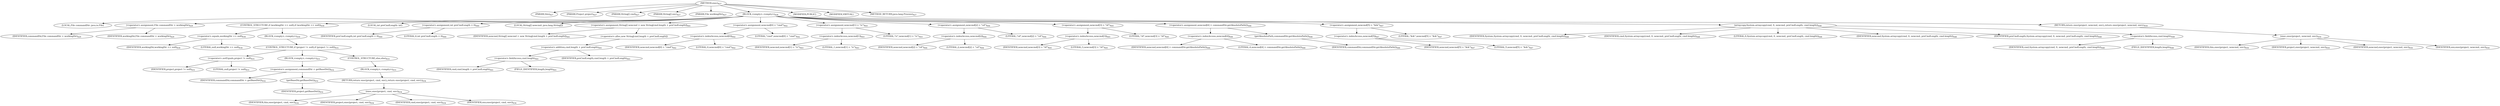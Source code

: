 digraph "exec" {  
"1306" [label = <(METHOD,exec)<SUB>627</SUB>> ]
"101" [label = <(PARAM,this)<SUB>627</SUB>> ]
"1307" [label = <(PARAM,Project project)<SUB>627</SUB>> ]
"1308" [label = <(PARAM,String[] cmd)<SUB>627</SUB>> ]
"1309" [label = <(PARAM,String[] env)<SUB>627</SUB>> ]
"1310" [label = <(PARAM,File workingDir)<SUB>627</SUB>> ]
"1311" [label = <(BLOCK,&lt;empty&gt;,&lt;empty&gt;)<SUB>628</SUB>> ]
"1312" [label = <(LOCAL,File commandDir: java.io.File)> ]
"1313" [label = <(&lt;operator&gt;.assignment,File commandDir = workingDir)<SUB>629</SUB>> ]
"1314" [label = <(IDENTIFIER,commandDir,File commandDir = workingDir)<SUB>629</SUB>> ]
"1315" [label = <(IDENTIFIER,workingDir,File commandDir = workingDir)<SUB>629</SUB>> ]
"1316" [label = <(CONTROL_STRUCTURE,if (workingDir == null),if (workingDir == null))<SUB>630</SUB>> ]
"1317" [label = <(&lt;operator&gt;.equals,workingDir == null)<SUB>630</SUB>> ]
"1318" [label = <(IDENTIFIER,workingDir,workingDir == null)<SUB>630</SUB>> ]
"1319" [label = <(LITERAL,null,workingDir == null)<SUB>630</SUB>> ]
"1320" [label = <(BLOCK,&lt;empty&gt;,&lt;empty&gt;)<SUB>630</SUB>> ]
"1321" [label = <(CONTROL_STRUCTURE,if (project != null),if (project != null))<SUB>631</SUB>> ]
"1322" [label = <(&lt;operator&gt;.notEquals,project != null)<SUB>631</SUB>> ]
"1323" [label = <(IDENTIFIER,project,project != null)<SUB>631</SUB>> ]
"1324" [label = <(LITERAL,null,project != null)<SUB>631</SUB>> ]
"1325" [label = <(BLOCK,&lt;empty&gt;,&lt;empty&gt;)<SUB>631</SUB>> ]
"1326" [label = <(&lt;operator&gt;.assignment,commandDir = getBaseDir())<SUB>632</SUB>> ]
"1327" [label = <(IDENTIFIER,commandDir,commandDir = getBaseDir())<SUB>632</SUB>> ]
"1328" [label = <(getBaseDir,getBaseDir())<SUB>632</SUB>> ]
"1329" [label = <(IDENTIFIER,project,getBaseDir())<SUB>632</SUB>> ]
"1330" [label = <(CONTROL_STRUCTURE,else,else)<SUB>633</SUB>> ]
"1331" [label = <(BLOCK,&lt;empty&gt;,&lt;empty&gt;)<SUB>633</SUB>> ]
"1332" [label = <(RETURN,return exec(project, cmd, env);,return exec(project, cmd, env);)<SUB>634</SUB>> ]
"1333" [label = <(exec,exec(project, cmd, env))<SUB>634</SUB>> ]
"100" [label = <(IDENTIFIER,this,exec(project, cmd, env))<SUB>634</SUB>> ]
"1334" [label = <(IDENTIFIER,project,exec(project, cmd, env))<SUB>634</SUB>> ]
"1335" [label = <(IDENTIFIER,cmd,exec(project, cmd, env))<SUB>634</SUB>> ]
"1336" [label = <(IDENTIFIER,env,exec(project, cmd, env))<SUB>634</SUB>> ]
"1337" [label = <(LOCAL,int preCmdLength: int)> ]
"1338" [label = <(&lt;operator&gt;.assignment,int preCmdLength = 6)<SUB>640</SUB>> ]
"1339" [label = <(IDENTIFIER,preCmdLength,int preCmdLength = 6)<SUB>640</SUB>> ]
"1340" [label = <(LITERAL,6,int preCmdLength = 6)<SUB>640</SUB>> ]
"1341" [label = <(LOCAL,String[] newcmd: java.lang.String[])> ]
"1342" [label = <(&lt;operator&gt;.assignment,String[] newcmd = new String[cmd.length + preCmdLength])<SUB>641</SUB>> ]
"1343" [label = <(IDENTIFIER,newcmd,String[] newcmd = new String[cmd.length + preCmdLength])<SUB>641</SUB>> ]
"1344" [label = <(&lt;operator&gt;.alloc,new String[cmd.length + preCmdLength])> ]
"1345" [label = <(&lt;operator&gt;.addition,cmd.length + preCmdLength)<SUB>641</SUB>> ]
"1346" [label = <(&lt;operator&gt;.fieldAccess,cmd.length)<SUB>641</SUB>> ]
"1347" [label = <(IDENTIFIER,cmd,cmd.length + preCmdLength)<SUB>641</SUB>> ]
"1348" [label = <(FIELD_IDENTIFIER,length,length)<SUB>641</SUB>> ]
"1349" [label = <(IDENTIFIER,preCmdLength,cmd.length + preCmdLength)<SUB>641</SUB>> ]
"1350" [label = <(&lt;operator&gt;.assignment,newcmd[0] = &quot;cmd&quot;)<SUB>642</SUB>> ]
"1351" [label = <(&lt;operator&gt;.indexAccess,newcmd[0])<SUB>642</SUB>> ]
"1352" [label = <(IDENTIFIER,newcmd,newcmd[0] = &quot;cmd&quot;)<SUB>642</SUB>> ]
"1353" [label = <(LITERAL,0,newcmd[0] = &quot;cmd&quot;)<SUB>642</SUB>> ]
"1354" [label = <(LITERAL,&quot;cmd&quot;,newcmd[0] = &quot;cmd&quot;)<SUB>642</SUB>> ]
"1355" [label = <(&lt;operator&gt;.assignment,newcmd[1] = &quot;/c&quot;)<SUB>643</SUB>> ]
"1356" [label = <(&lt;operator&gt;.indexAccess,newcmd[1])<SUB>643</SUB>> ]
"1357" [label = <(IDENTIFIER,newcmd,newcmd[1] = &quot;/c&quot;)<SUB>643</SUB>> ]
"1358" [label = <(LITERAL,1,newcmd[1] = &quot;/c&quot;)<SUB>643</SUB>> ]
"1359" [label = <(LITERAL,&quot;/c&quot;,newcmd[1] = &quot;/c&quot;)<SUB>643</SUB>> ]
"1360" [label = <(&lt;operator&gt;.assignment,newcmd[2] = &quot;cd&quot;)<SUB>644</SUB>> ]
"1361" [label = <(&lt;operator&gt;.indexAccess,newcmd[2])<SUB>644</SUB>> ]
"1362" [label = <(IDENTIFIER,newcmd,newcmd[2] = &quot;cd&quot;)<SUB>644</SUB>> ]
"1363" [label = <(LITERAL,2,newcmd[2] = &quot;cd&quot;)<SUB>644</SUB>> ]
"1364" [label = <(LITERAL,&quot;cd&quot;,newcmd[2] = &quot;cd&quot;)<SUB>644</SUB>> ]
"1365" [label = <(&lt;operator&gt;.assignment,newcmd[3] = &quot;/d&quot;)<SUB>645</SUB>> ]
"1366" [label = <(&lt;operator&gt;.indexAccess,newcmd[3])<SUB>645</SUB>> ]
"1367" [label = <(IDENTIFIER,newcmd,newcmd[3] = &quot;/d&quot;)<SUB>645</SUB>> ]
"1368" [label = <(LITERAL,3,newcmd[3] = &quot;/d&quot;)<SUB>645</SUB>> ]
"1369" [label = <(LITERAL,&quot;/d&quot;,newcmd[3] = &quot;/d&quot;)<SUB>645</SUB>> ]
"1370" [label = <(&lt;operator&gt;.assignment,newcmd[4] = commandDir.getAbsolutePath())<SUB>646</SUB>> ]
"1371" [label = <(&lt;operator&gt;.indexAccess,newcmd[4])<SUB>646</SUB>> ]
"1372" [label = <(IDENTIFIER,newcmd,newcmd[4] = commandDir.getAbsolutePath())<SUB>646</SUB>> ]
"1373" [label = <(LITERAL,4,newcmd[4] = commandDir.getAbsolutePath())<SUB>646</SUB>> ]
"1374" [label = <(getAbsolutePath,commandDir.getAbsolutePath())<SUB>646</SUB>> ]
"1375" [label = <(IDENTIFIER,commandDir,commandDir.getAbsolutePath())<SUB>646</SUB>> ]
"1376" [label = <(&lt;operator&gt;.assignment,newcmd[5] = &quot;&amp;&amp;&quot;)<SUB>647</SUB>> ]
"1377" [label = <(&lt;operator&gt;.indexAccess,newcmd[5])<SUB>647</SUB>> ]
"1378" [label = <(IDENTIFIER,newcmd,newcmd[5] = &quot;&amp;&amp;&quot;)<SUB>647</SUB>> ]
"1379" [label = <(LITERAL,5,newcmd[5] = &quot;&amp;&amp;&quot;)<SUB>647</SUB>> ]
"1380" [label = <(LITERAL,&quot;&amp;&amp;&quot;,newcmd[5] = &quot;&amp;&amp;&quot;)<SUB>647</SUB>> ]
"1381" [label = <(arraycopy,System.arraycopy(cmd, 0, newcmd, preCmdLength, cmd.length))<SUB>648</SUB>> ]
"1382" [label = <(IDENTIFIER,System,System.arraycopy(cmd, 0, newcmd, preCmdLength, cmd.length))<SUB>648</SUB>> ]
"1383" [label = <(IDENTIFIER,cmd,System.arraycopy(cmd, 0, newcmd, preCmdLength, cmd.length))<SUB>648</SUB>> ]
"1384" [label = <(LITERAL,0,System.arraycopy(cmd, 0, newcmd, preCmdLength, cmd.length))<SUB>648</SUB>> ]
"1385" [label = <(IDENTIFIER,newcmd,System.arraycopy(cmd, 0, newcmd, preCmdLength, cmd.length))<SUB>648</SUB>> ]
"1386" [label = <(IDENTIFIER,preCmdLength,System.arraycopy(cmd, 0, newcmd, preCmdLength, cmd.length))<SUB>648</SUB>> ]
"1387" [label = <(&lt;operator&gt;.fieldAccess,cmd.length)<SUB>648</SUB>> ]
"1388" [label = <(IDENTIFIER,cmd,System.arraycopy(cmd, 0, newcmd, preCmdLength, cmd.length))<SUB>648</SUB>> ]
"1389" [label = <(FIELD_IDENTIFIER,length,length)<SUB>648</SUB>> ]
"1390" [label = <(RETURN,return exec(project, newcmd, env);,return exec(project, newcmd, env);)<SUB>650</SUB>> ]
"1391" [label = <(exec,exec(project, newcmd, env))<SUB>650</SUB>> ]
"102" [label = <(IDENTIFIER,this,exec(project, newcmd, env))<SUB>650</SUB>> ]
"1392" [label = <(IDENTIFIER,project,exec(project, newcmd, env))<SUB>650</SUB>> ]
"1393" [label = <(IDENTIFIER,newcmd,exec(project, newcmd, env))<SUB>650</SUB>> ]
"1394" [label = <(IDENTIFIER,env,exec(project, newcmd, env))<SUB>650</SUB>> ]
"1395" [label = <(MODIFIER,PUBLIC)> ]
"1396" [label = <(MODIFIER,VIRTUAL)> ]
"1397" [label = <(METHOD_RETURN,java.lang.Process)<SUB>627</SUB>> ]
  "1306" -> "101" 
  "1306" -> "1307" 
  "1306" -> "1308" 
  "1306" -> "1309" 
  "1306" -> "1310" 
  "1306" -> "1311" 
  "1306" -> "1395" 
  "1306" -> "1396" 
  "1306" -> "1397" 
  "1311" -> "1312" 
  "1311" -> "1313" 
  "1311" -> "1316" 
  "1311" -> "1337" 
  "1311" -> "1338" 
  "1311" -> "1341" 
  "1311" -> "1342" 
  "1311" -> "1350" 
  "1311" -> "1355" 
  "1311" -> "1360" 
  "1311" -> "1365" 
  "1311" -> "1370" 
  "1311" -> "1376" 
  "1311" -> "1381" 
  "1311" -> "1390" 
  "1313" -> "1314" 
  "1313" -> "1315" 
  "1316" -> "1317" 
  "1316" -> "1320" 
  "1317" -> "1318" 
  "1317" -> "1319" 
  "1320" -> "1321" 
  "1321" -> "1322" 
  "1321" -> "1325" 
  "1321" -> "1330" 
  "1322" -> "1323" 
  "1322" -> "1324" 
  "1325" -> "1326" 
  "1326" -> "1327" 
  "1326" -> "1328" 
  "1328" -> "1329" 
  "1330" -> "1331" 
  "1331" -> "1332" 
  "1332" -> "1333" 
  "1333" -> "100" 
  "1333" -> "1334" 
  "1333" -> "1335" 
  "1333" -> "1336" 
  "1338" -> "1339" 
  "1338" -> "1340" 
  "1342" -> "1343" 
  "1342" -> "1344" 
  "1344" -> "1345" 
  "1345" -> "1346" 
  "1345" -> "1349" 
  "1346" -> "1347" 
  "1346" -> "1348" 
  "1350" -> "1351" 
  "1350" -> "1354" 
  "1351" -> "1352" 
  "1351" -> "1353" 
  "1355" -> "1356" 
  "1355" -> "1359" 
  "1356" -> "1357" 
  "1356" -> "1358" 
  "1360" -> "1361" 
  "1360" -> "1364" 
  "1361" -> "1362" 
  "1361" -> "1363" 
  "1365" -> "1366" 
  "1365" -> "1369" 
  "1366" -> "1367" 
  "1366" -> "1368" 
  "1370" -> "1371" 
  "1370" -> "1374" 
  "1371" -> "1372" 
  "1371" -> "1373" 
  "1374" -> "1375" 
  "1376" -> "1377" 
  "1376" -> "1380" 
  "1377" -> "1378" 
  "1377" -> "1379" 
  "1381" -> "1382" 
  "1381" -> "1383" 
  "1381" -> "1384" 
  "1381" -> "1385" 
  "1381" -> "1386" 
  "1381" -> "1387" 
  "1387" -> "1388" 
  "1387" -> "1389" 
  "1390" -> "1391" 
  "1391" -> "102" 
  "1391" -> "1392" 
  "1391" -> "1393" 
  "1391" -> "1394" 
}
